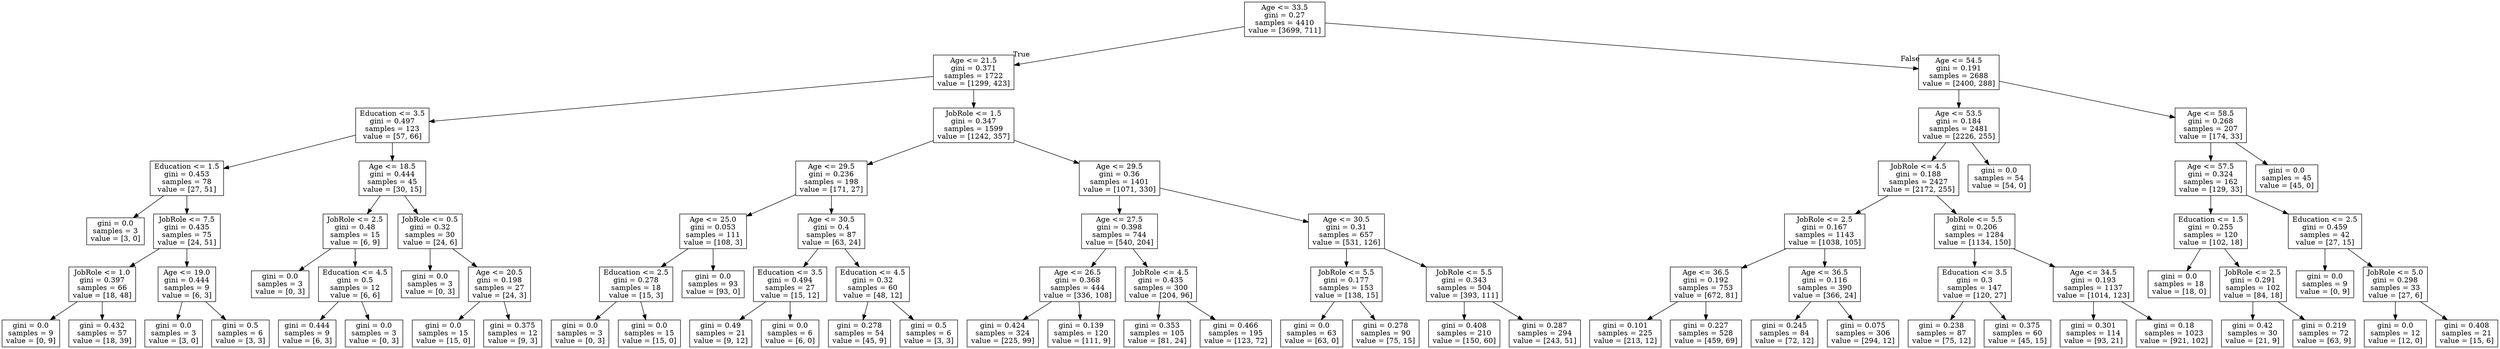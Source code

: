 digraph Tree {
node [shape=box] ;
0 [label="Age <= 33.5\ngini = 0.27\nsamples = 4410\nvalue = [3699, 711]"] ;
1 [label="Age <= 21.5\ngini = 0.371\nsamples = 1722\nvalue = [1299, 423]"] ;
0 -> 1 [labeldistance=2.5, labelangle=45, headlabel="True"] ;
2 [label="Education <= 3.5\ngini = 0.497\nsamples = 123\nvalue = [57, 66]"] ;
1 -> 2 ;
3 [label="Education <= 1.5\ngini = 0.453\nsamples = 78\nvalue = [27, 51]"] ;
2 -> 3 ;
4 [label="gini = 0.0\nsamples = 3\nvalue = [3, 0]"] ;
3 -> 4 ;
5 [label="JobRole <= 7.5\ngini = 0.435\nsamples = 75\nvalue = [24, 51]"] ;
3 -> 5 ;
6 [label="JobRole <= 1.0\ngini = 0.397\nsamples = 66\nvalue = [18, 48]"] ;
5 -> 6 ;
7 [label="gini = 0.0\nsamples = 9\nvalue = [0, 9]"] ;
6 -> 7 ;
8 [label="gini = 0.432\nsamples = 57\nvalue = [18, 39]"] ;
6 -> 8 ;
9 [label="Age <= 19.0\ngini = 0.444\nsamples = 9\nvalue = [6, 3]"] ;
5 -> 9 ;
10 [label="gini = 0.0\nsamples = 3\nvalue = [3, 0]"] ;
9 -> 10 ;
11 [label="gini = 0.5\nsamples = 6\nvalue = [3, 3]"] ;
9 -> 11 ;
12 [label="Age <= 18.5\ngini = 0.444\nsamples = 45\nvalue = [30, 15]"] ;
2 -> 12 ;
13 [label="JobRole <= 2.5\ngini = 0.48\nsamples = 15\nvalue = [6, 9]"] ;
12 -> 13 ;
14 [label="gini = 0.0\nsamples = 3\nvalue = [0, 3]"] ;
13 -> 14 ;
15 [label="Education <= 4.5\ngini = 0.5\nsamples = 12\nvalue = [6, 6]"] ;
13 -> 15 ;
16 [label="gini = 0.444\nsamples = 9\nvalue = [6, 3]"] ;
15 -> 16 ;
17 [label="gini = 0.0\nsamples = 3\nvalue = [0, 3]"] ;
15 -> 17 ;
18 [label="JobRole <= 0.5\ngini = 0.32\nsamples = 30\nvalue = [24, 6]"] ;
12 -> 18 ;
19 [label="gini = 0.0\nsamples = 3\nvalue = [0, 3]"] ;
18 -> 19 ;
20 [label="Age <= 20.5\ngini = 0.198\nsamples = 27\nvalue = [24, 3]"] ;
18 -> 20 ;
21 [label="gini = 0.0\nsamples = 15\nvalue = [15, 0]"] ;
20 -> 21 ;
22 [label="gini = 0.375\nsamples = 12\nvalue = [9, 3]"] ;
20 -> 22 ;
23 [label="JobRole <= 1.5\ngini = 0.347\nsamples = 1599\nvalue = [1242, 357]"] ;
1 -> 23 ;
24 [label="Age <= 29.5\ngini = 0.236\nsamples = 198\nvalue = [171, 27]"] ;
23 -> 24 ;
25 [label="Age <= 25.0\ngini = 0.053\nsamples = 111\nvalue = [108, 3]"] ;
24 -> 25 ;
26 [label="Education <= 2.5\ngini = 0.278\nsamples = 18\nvalue = [15, 3]"] ;
25 -> 26 ;
27 [label="gini = 0.0\nsamples = 3\nvalue = [0, 3]"] ;
26 -> 27 ;
28 [label="gini = 0.0\nsamples = 15\nvalue = [15, 0]"] ;
26 -> 28 ;
29 [label="gini = 0.0\nsamples = 93\nvalue = [93, 0]"] ;
25 -> 29 ;
30 [label="Age <= 30.5\ngini = 0.4\nsamples = 87\nvalue = [63, 24]"] ;
24 -> 30 ;
31 [label="Education <= 3.5\ngini = 0.494\nsamples = 27\nvalue = [15, 12]"] ;
30 -> 31 ;
32 [label="gini = 0.49\nsamples = 21\nvalue = [9, 12]"] ;
31 -> 32 ;
33 [label="gini = 0.0\nsamples = 6\nvalue = [6, 0]"] ;
31 -> 33 ;
34 [label="Education <= 4.5\ngini = 0.32\nsamples = 60\nvalue = [48, 12]"] ;
30 -> 34 ;
35 [label="gini = 0.278\nsamples = 54\nvalue = [45, 9]"] ;
34 -> 35 ;
36 [label="gini = 0.5\nsamples = 6\nvalue = [3, 3]"] ;
34 -> 36 ;
37 [label="Age <= 29.5\ngini = 0.36\nsamples = 1401\nvalue = [1071, 330]"] ;
23 -> 37 ;
38 [label="Age <= 27.5\ngini = 0.398\nsamples = 744\nvalue = [540, 204]"] ;
37 -> 38 ;
39 [label="Age <= 26.5\ngini = 0.368\nsamples = 444\nvalue = [336, 108]"] ;
38 -> 39 ;
40 [label="gini = 0.424\nsamples = 324\nvalue = [225, 99]"] ;
39 -> 40 ;
41 [label="gini = 0.139\nsamples = 120\nvalue = [111, 9]"] ;
39 -> 41 ;
42 [label="JobRole <= 4.5\ngini = 0.435\nsamples = 300\nvalue = [204, 96]"] ;
38 -> 42 ;
43 [label="gini = 0.353\nsamples = 105\nvalue = [81, 24]"] ;
42 -> 43 ;
44 [label="gini = 0.466\nsamples = 195\nvalue = [123, 72]"] ;
42 -> 44 ;
45 [label="Age <= 30.5\ngini = 0.31\nsamples = 657\nvalue = [531, 126]"] ;
37 -> 45 ;
46 [label="JobRole <= 5.5\ngini = 0.177\nsamples = 153\nvalue = [138, 15]"] ;
45 -> 46 ;
47 [label="gini = 0.0\nsamples = 63\nvalue = [63, 0]"] ;
46 -> 47 ;
48 [label="gini = 0.278\nsamples = 90\nvalue = [75, 15]"] ;
46 -> 48 ;
49 [label="JobRole <= 5.5\ngini = 0.343\nsamples = 504\nvalue = [393, 111]"] ;
45 -> 49 ;
50 [label="gini = 0.408\nsamples = 210\nvalue = [150, 60]"] ;
49 -> 50 ;
51 [label="gini = 0.287\nsamples = 294\nvalue = [243, 51]"] ;
49 -> 51 ;
52 [label="Age <= 54.5\ngini = 0.191\nsamples = 2688\nvalue = [2400, 288]"] ;
0 -> 52 [labeldistance=2.5, labelangle=-45, headlabel="False"] ;
53 [label="Age <= 53.5\ngini = 0.184\nsamples = 2481\nvalue = [2226, 255]"] ;
52 -> 53 ;
54 [label="JobRole <= 4.5\ngini = 0.188\nsamples = 2427\nvalue = [2172, 255]"] ;
53 -> 54 ;
55 [label="JobRole <= 2.5\ngini = 0.167\nsamples = 1143\nvalue = [1038, 105]"] ;
54 -> 55 ;
56 [label="Age <= 36.5\ngini = 0.192\nsamples = 753\nvalue = [672, 81]"] ;
55 -> 56 ;
57 [label="gini = 0.101\nsamples = 225\nvalue = [213, 12]"] ;
56 -> 57 ;
58 [label="gini = 0.227\nsamples = 528\nvalue = [459, 69]"] ;
56 -> 58 ;
59 [label="Age <= 36.5\ngini = 0.116\nsamples = 390\nvalue = [366, 24]"] ;
55 -> 59 ;
60 [label="gini = 0.245\nsamples = 84\nvalue = [72, 12]"] ;
59 -> 60 ;
61 [label="gini = 0.075\nsamples = 306\nvalue = [294, 12]"] ;
59 -> 61 ;
62 [label="JobRole <= 5.5\ngini = 0.206\nsamples = 1284\nvalue = [1134, 150]"] ;
54 -> 62 ;
63 [label="Education <= 3.5\ngini = 0.3\nsamples = 147\nvalue = [120, 27]"] ;
62 -> 63 ;
64 [label="gini = 0.238\nsamples = 87\nvalue = [75, 12]"] ;
63 -> 64 ;
65 [label="gini = 0.375\nsamples = 60\nvalue = [45, 15]"] ;
63 -> 65 ;
66 [label="Age <= 34.5\ngini = 0.193\nsamples = 1137\nvalue = [1014, 123]"] ;
62 -> 66 ;
67 [label="gini = 0.301\nsamples = 114\nvalue = [93, 21]"] ;
66 -> 67 ;
68 [label="gini = 0.18\nsamples = 1023\nvalue = [921, 102]"] ;
66 -> 68 ;
69 [label="gini = 0.0\nsamples = 54\nvalue = [54, 0]"] ;
53 -> 69 ;
70 [label="Age <= 58.5\ngini = 0.268\nsamples = 207\nvalue = [174, 33]"] ;
52 -> 70 ;
71 [label="Age <= 57.5\ngini = 0.324\nsamples = 162\nvalue = [129, 33]"] ;
70 -> 71 ;
72 [label="Education <= 1.5\ngini = 0.255\nsamples = 120\nvalue = [102, 18]"] ;
71 -> 72 ;
73 [label="gini = 0.0\nsamples = 18\nvalue = [18, 0]"] ;
72 -> 73 ;
74 [label="JobRole <= 2.5\ngini = 0.291\nsamples = 102\nvalue = [84, 18]"] ;
72 -> 74 ;
75 [label="gini = 0.42\nsamples = 30\nvalue = [21, 9]"] ;
74 -> 75 ;
76 [label="gini = 0.219\nsamples = 72\nvalue = [63, 9]"] ;
74 -> 76 ;
77 [label="Education <= 2.5\ngini = 0.459\nsamples = 42\nvalue = [27, 15]"] ;
71 -> 77 ;
78 [label="gini = 0.0\nsamples = 9\nvalue = [0, 9]"] ;
77 -> 78 ;
79 [label="JobRole <= 5.0\ngini = 0.298\nsamples = 33\nvalue = [27, 6]"] ;
77 -> 79 ;
80 [label="gini = 0.0\nsamples = 12\nvalue = [12, 0]"] ;
79 -> 80 ;
81 [label="gini = 0.408\nsamples = 21\nvalue = [15, 6]"] ;
79 -> 81 ;
82 [label="gini = 0.0\nsamples = 45\nvalue = [45, 0]"] ;
70 -> 82 ;
}